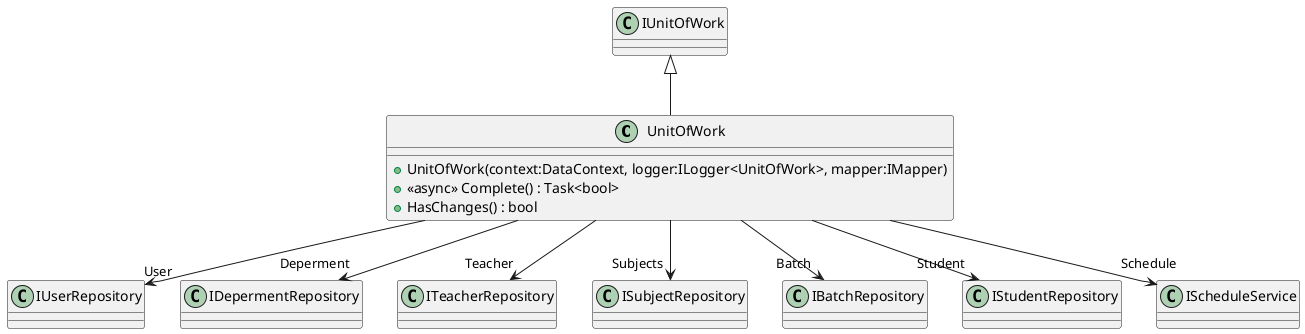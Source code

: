 @startuml
class UnitOfWork {
    + UnitOfWork(context:DataContext, logger:ILogger<UnitOfWork>, mapper:IMapper)
    + <<async>> Complete() : Task<bool>
    + HasChanges() : bool
}
IUnitOfWork <|-- UnitOfWork
UnitOfWork --> "User" IUserRepository
UnitOfWork --> "Deperment" IDepermentRepository
UnitOfWork --> "Teacher" ITeacherRepository
UnitOfWork --> "Subjects" ISubjectRepository
UnitOfWork --> "Batch" IBatchRepository
UnitOfWork --> "Student" IStudentRepository
UnitOfWork --> "Schedule" IScheduleService
@enduml
